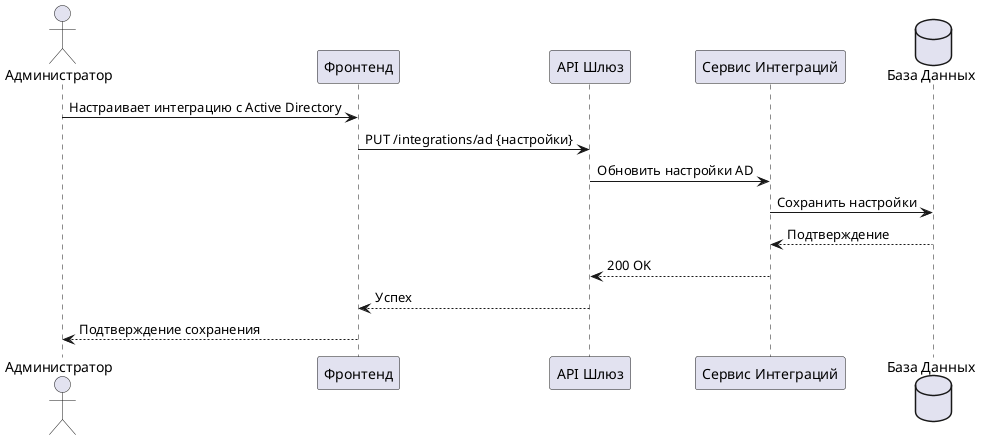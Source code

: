 @startuml ManageIntegrationSettings 
actor Администратор
participant "Фронтенд" as FE
participant "API Шлюз" as API
participant "Сервис Интеграций" as IntegrationService
database "База Данных" as DB

Администратор -> FE: Настраивает интеграцию с Active Directory
FE -> API: PUT /integrations/ad {настройки}
API -> IntegrationService: Обновить настройки AD
IntegrationService -> DB: Сохранить настройки
DB --> IntegrationService: Подтверждение
IntegrationService --> API: 200 OK
API --> FE: Успех
FE --> Администратор: Подтверждение сохранения
@enduml